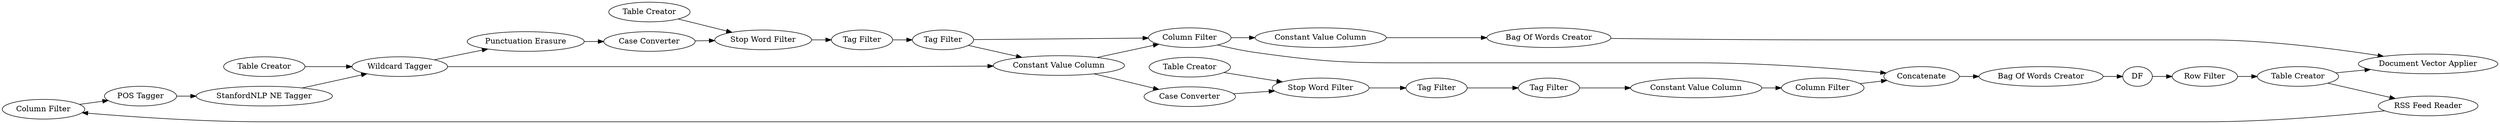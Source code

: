 digraph {
	60 -> 7
	29 -> 28
	23 -> 24
	17 -> 20
	10 -> 27
	42 -> 53
	28 -> 26
	48 -> 45
	16 -> 15
	20 -> 23
	12 -> 32
	31 -> 32
	34 -> 46
	26 -> 31
	46 -> 42
	24 -> 33
	25 -> 28
	10 -> 12
	33 -> 35
	42 -> 45
	15 -> 17
	12 -> 16
	9 -> 10
	32 -> 13
	7 -> 9
	11 -> 10
	31 -> 12
	32 -> 33
	53 -> 60
	35 -> 34
	19 -> 15
	13 -> 48
	27 -> 29
	27 [label="Punctuation Erasure"]
	7 [label="POS Tagger"]
	9 [label="StanfordNLP NE Tagger"]
	26 [label="Tag Filter"]
	17 [label="Tag Filter"]
	19 [label="Table Creator"]
	24 [label="Column Filter"]
	31 [label="Tag Filter"]
	15 [label="Stop Word Filter"]
	25 [label="Table Creator"]
	12 [label="Constant Value Column"]
	10 [label="Wildcard Tagger"]
	16 [label="Case Converter"]
	48 [label="Bag Of Words Creator"]
	42 [label="Table Creator"]
	53 [label="RSS Feed Reader"]
	28 [label="Stop Word Filter"]
	11 [label="Table Creator"]
	23 [label="Constant Value Column"]
	60 [label="Column Filter"]
	20 [label="Tag Filter"]
	13 [label="Constant Value Column"]
	35 [label="Bag Of Words Creator"]
	34 [label=DF]
	29 [label="Case Converter"]
	46 [label="Row Filter"]
	33 [label=Concatenate]
	32 [label="Column Filter"]
	45 [label="Document Vector Applier"]
	rankdir=LR
}
